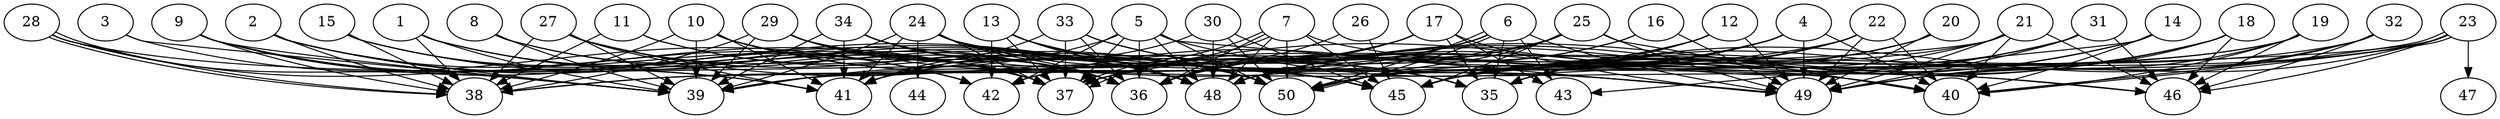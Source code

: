 // DAG automatically generated by daggen at Thu Oct  3 14:07:58 2019
// ./daggen --dot -n 50 --ccr 0.4 --fat 0.9 --regular 0.5 --density 0.6 --mindata 5242880 --maxdata 52428800 
digraph G {
  1 [size="102394880", alpha="0.05", expect_size="40957952"] 
  1 -> 36 [size ="40957952"]
  1 -> 37 [size ="40957952"]
  1 -> 38 [size ="40957952"]
  1 -> 39 [size ="40957952"]
  1 -> 48 [size ="40957952"]
  2 [size="15682560", alpha="0.03", expect_size="6273024"] 
  2 -> 36 [size ="6273024"]
  2 -> 38 [size ="6273024"]
  2 -> 39 [size ="6273024"]
  2 -> 42 [size ="6273024"]
  2 -> 48 [size ="6273024"]
  3 [size="118341120", alpha="0.07", expect_size="47336448"] 
  3 -> 39 [size ="47336448"]
  3 -> 42 [size ="47336448"]
  4 [size="129722880", alpha="0.03", expect_size="51889152"] 
  4 -> 36 [size ="51889152"]
  4 -> 40 [size ="51889152"]
  4 -> 42 [size ="51889152"]
  4 -> 45 [size ="51889152"]
  4 -> 49 [size ="51889152"]
  4 -> 50 [size ="51889152"]
  5 [size="88714240", alpha="0.17", expect_size="35485696"] 
  5 -> 36 [size ="35485696"]
  5 -> 37 [size ="35485696"]
  5 -> 39 [size ="35485696"]
  5 -> 40 [size ="35485696"]
  5 -> 42 [size ="35485696"]
  5 -> 48 [size ="35485696"]
  5 -> 49 [size ="35485696"]
  5 -> 50 [size ="35485696"]
  6 [size="116528640", alpha="0.07", expect_size="46611456"] 
  6 -> 35 [size ="46611456"]
  6 -> 36 [size ="46611456"]
  6 -> 37 [size ="46611456"]
  6 -> 39 [size ="46611456"]
  6 -> 43 [size ="46611456"]
  6 -> 49 [size ="46611456"]
  6 -> 50 [size ="46611456"]
  6 -> 50 [size ="46611456"]
  7 [size="120463360", alpha="0.10", expect_size="48185344"] 
  7 -> 36 [size ="48185344"]
  7 -> 37 [size ="48185344"]
  7 -> 37 [size ="48185344"]
  7 -> 45 [size ="48185344"]
  7 -> 46 [size ="48185344"]
  7 -> 48 [size ="48185344"]
  7 -> 50 [size ="48185344"]
  8 [size="44915200", alpha="0.15", expect_size="17966080"] 
  8 -> 37 [size ="17966080"]
  8 -> 39 [size ="17966080"]
  8 -> 48 [size ="17966080"]
  9 [size="82826240", alpha="0.08", expect_size="33130496"] 
  9 -> 37 [size ="33130496"]
  9 -> 38 [size ="33130496"]
  9 -> 39 [size ="33130496"]
  9 -> 41 [size ="33130496"]
  9 -> 48 [size ="33130496"]
  10 [size="113858560", alpha="0.19", expect_size="45543424"] 
  10 -> 35 [size ="45543424"]
  10 -> 37 [size ="45543424"]
  10 -> 38 [size ="45543424"]
  10 -> 39 [size ="45543424"]
  10 -> 41 [size ="45543424"]
  10 -> 45 [size ="45543424"]
  11 [size="52108800", alpha="0.07", expect_size="20843520"] 
  11 -> 38 [size ="20843520"]
  11 -> 48 [size ="20843520"]
  11 -> 50 [size ="20843520"]
  12 [size="83504640", alpha="0.17", expect_size="33401856"] 
  12 -> 37 [size ="33401856"]
  12 -> 45 [size ="33401856"]
  12 -> 48 [size ="33401856"]
  12 -> 49 [size ="33401856"]
  13 [size="99648000", alpha="0.06", expect_size="39859200"] 
  13 -> 35 [size ="39859200"]
  13 -> 37 [size ="39859200"]
  13 -> 42 [size ="39859200"]
  13 -> 48 [size ="39859200"]
  13 -> 50 [size ="39859200"]
  14 [size="20395520", alpha="0.03", expect_size="8158208"] 
  14 -> 40 [size ="8158208"]
  14 -> 43 [size ="8158208"]
  14 -> 45 [size ="8158208"]
  14 -> 48 [size ="8158208"]
  15 [size="36055040", alpha="0.06", expect_size="14422016"] 
  15 -> 37 [size ="14422016"]
  15 -> 38 [size ="14422016"]
  15 -> 42 [size ="14422016"]
  15 -> 48 [size ="14422016"]
  16 [size="16181760", alpha="0.20", expect_size="6472704"] 
  16 -> 36 [size ="6472704"]
  16 -> 48 [size ="6472704"]
  16 -> 49 [size ="6472704"]
  17 [size="55700480", alpha="0.10", expect_size="22280192"] 
  17 -> 35 [size ="22280192"]
  17 -> 36 [size ="22280192"]
  17 -> 41 [size ="22280192"]
  17 -> 42 [size ="22280192"]
  17 -> 43 [size ="22280192"]
  17 -> 49 [size ="22280192"]
  18 [size="114846720", alpha="0.07", expect_size="45938688"] 
  18 -> 35 [size ="45938688"]
  18 -> 45 [size ="45938688"]
  18 -> 46 [size ="45938688"]
  18 -> 48 [size ="45938688"]
  18 -> 49 [size ="45938688"]
  19 [size="84380160", alpha="0.04", expect_size="33752064"] 
  19 -> 37 [size ="33752064"]
  19 -> 40 [size ="33752064"]
  19 -> 46 [size ="33752064"]
  19 -> 49 [size ="33752064"]
  19 -> 50 [size ="33752064"]
  20 [size="14638080", alpha="0.19", expect_size="5855232"] 
  20 -> 35 [size ="5855232"]
  20 -> 48 [size ="5855232"]
  20 -> 49 [size ="5855232"]
  21 [size="126292480", alpha="0.09", expect_size="50516992"] 
  21 -> 38 [size ="50516992"]
  21 -> 40 [size ="50516992"]
  21 -> 41 [size ="50516992"]
  21 -> 45 [size ="50516992"]
  21 -> 46 [size ="50516992"]
  21 -> 49 [size ="50516992"]
  22 [size="47772160", alpha="0.20", expect_size="19108864"] 
  22 -> 35 [size ="19108864"]
  22 -> 39 [size ="19108864"]
  22 -> 40 [size ="19108864"]
  22 -> 45 [size ="19108864"]
  22 -> 48 [size ="19108864"]
  22 -> 49 [size ="19108864"]
  23 [size="32550400", alpha="0.08", expect_size="13020160"] 
  23 -> 39 [size ="13020160"]
  23 -> 40 [size ="13020160"]
  23 -> 40 [size ="13020160"]
  23 -> 45 [size ="13020160"]
  23 -> 46 [size ="13020160"]
  23 -> 47 [size ="13020160"]
  23 -> 49 [size ="13020160"]
  23 -> 50 [size ="13020160"]
  24 [size="67212800", alpha="0.16", expect_size="26885120"] 
  24 -> 36 [size ="26885120"]
  24 -> 37 [size ="26885120"]
  24 -> 39 [size ="26885120"]
  24 -> 40 [size ="26885120"]
  24 -> 41 [size ="26885120"]
  24 -> 44 [size ="26885120"]
  24 -> 45 [size ="26885120"]
  24 -> 49 [size ="26885120"]
  24 -> 50 [size ="26885120"]
  25 [size="87336960", alpha="0.17", expect_size="34934784"] 
  25 -> 36 [size ="34934784"]
  25 -> 38 [size ="34934784"]
  25 -> 40 [size ="34934784"]
  25 -> 42 [size ="34934784"]
  25 -> 45 [size ="34934784"]
  25 -> 49 [size ="34934784"]
  25 -> 50 [size ="34934784"]
  26 [size="121144320", alpha="0.15", expect_size="48457728"] 
  26 -> 36 [size ="48457728"]
  26 -> 45 [size ="48457728"]
  27 [size="118781440", alpha="0.12", expect_size="47512576"] 
  27 -> 36 [size ="47512576"]
  27 -> 38 [size ="47512576"]
  27 -> 39 [size ="47512576"]
  27 -> 41 [size ="47512576"]
  27 -> 45 [size ="47512576"]
  27 -> 50 [size ="47512576"]
  28 [size="61125120", alpha="0.14", expect_size="24450048"] 
  28 -> 38 [size ="24450048"]
  28 -> 38 [size ="24450048"]
  28 -> 39 [size ="24450048"]
  28 -> 41 [size ="24450048"]
  28 -> 45 [size ="24450048"]
  29 [size="103587840", alpha="0.08", expect_size="41435136"] 
  29 -> 36 [size ="41435136"]
  29 -> 37 [size ="41435136"]
  29 -> 38 [size ="41435136"]
  29 -> 39 [size ="41435136"]
  29 -> 45 [size ="41435136"]
  29 -> 46 [size ="41435136"]
  29 -> 50 [size ="41435136"]
  30 [size="129766400", alpha="0.18", expect_size="51906560"] 
  30 -> 41 [size ="51906560"]
  30 -> 45 [size ="51906560"]
  30 -> 48 [size ="51906560"]
  30 -> 50 [size ="51906560"]
  31 [size="125527040", alpha="0.16", expect_size="50210816"] 
  31 -> 35 [size ="50210816"]
  31 -> 37 [size ="50210816"]
  31 -> 46 [size ="50210816"]
  31 -> 48 [size ="50210816"]
  31 -> 49 [size ="50210816"]
  32 [size="62190080", alpha="0.05", expect_size="24876032"] 
  32 -> 35 [size ="24876032"]
  32 -> 46 [size ="24876032"]
  32 -> 48 [size ="24876032"]
  32 -> 49 [size ="24876032"]
  33 [size="60300800", alpha="0.09", expect_size="24120320"] 
  33 -> 35 [size ="24120320"]
  33 -> 36 [size ="24120320"]
  33 -> 37 [size ="24120320"]
  33 -> 41 [size ="24120320"]
  33 -> 49 [size ="24120320"]
  34 [size="107128320", alpha="0.15", expect_size="42851328"] 
  34 -> 35 [size ="42851328"]
  34 -> 36 [size ="42851328"]
  34 -> 39 [size ="42851328"]
  34 -> 41 [size ="42851328"]
  34 -> 48 [size ="42851328"]
  34 -> 50 [size ="42851328"]
  35 [size="83361280", alpha="0.04", expect_size="33344512"] 
  36 [size="64604160", alpha="0.14", expect_size="25841664"] 
  37 [size="36321280", alpha="0.11", expect_size="14528512"] 
  38 [size="105863680", alpha="0.05", expect_size="42345472"] 
  39 [size="69114880", alpha="0.11", expect_size="27645952"] 
  40 [size="113756160", alpha="0.18", expect_size="45502464"] 
  41 [size="104611840", alpha="0.04", expect_size="41844736"] 
  42 [size="80688640", alpha="0.15", expect_size="32275456"] 
  43 [size="112381440", alpha="0.10", expect_size="44952576"] 
  44 [size="50309120", alpha="0.14", expect_size="20123648"] 
  45 [size="19719680", alpha="0.11", expect_size="7887872"] 
  46 [size="43568640", alpha="0.06", expect_size="17427456"] 
  47 [size="124928000", alpha="0.19", expect_size="49971200"] 
  48 [size="70464000", alpha="0.20", expect_size="28185600"] 
  49 [size="99880960", alpha="0.16", expect_size="39952384"] 
  50 [size="48524800", alpha="0.13", expect_size="19409920"] 
}
